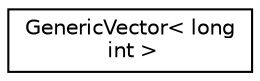 digraph "Graphical Class Hierarchy"
{
 // LATEX_PDF_SIZE
  edge [fontname="Helvetica",fontsize="10",labelfontname="Helvetica",labelfontsize="10"];
  node [fontname="Helvetica",fontsize="10",shape=record];
  rankdir="LR";
  Node0 [label="GenericVector\< long\l int \>",height=0.2,width=0.4,color="black", fillcolor="white", style="filled",URL="$class_generic_vector.html",tooltip=" "];
}
